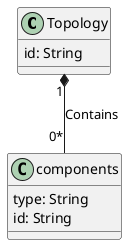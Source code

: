 @startuml
class Topology {
    id: String
}
class components {
    type: String
    id: String
}
Topology "1" *-- "0*" components : Contains
@enduml